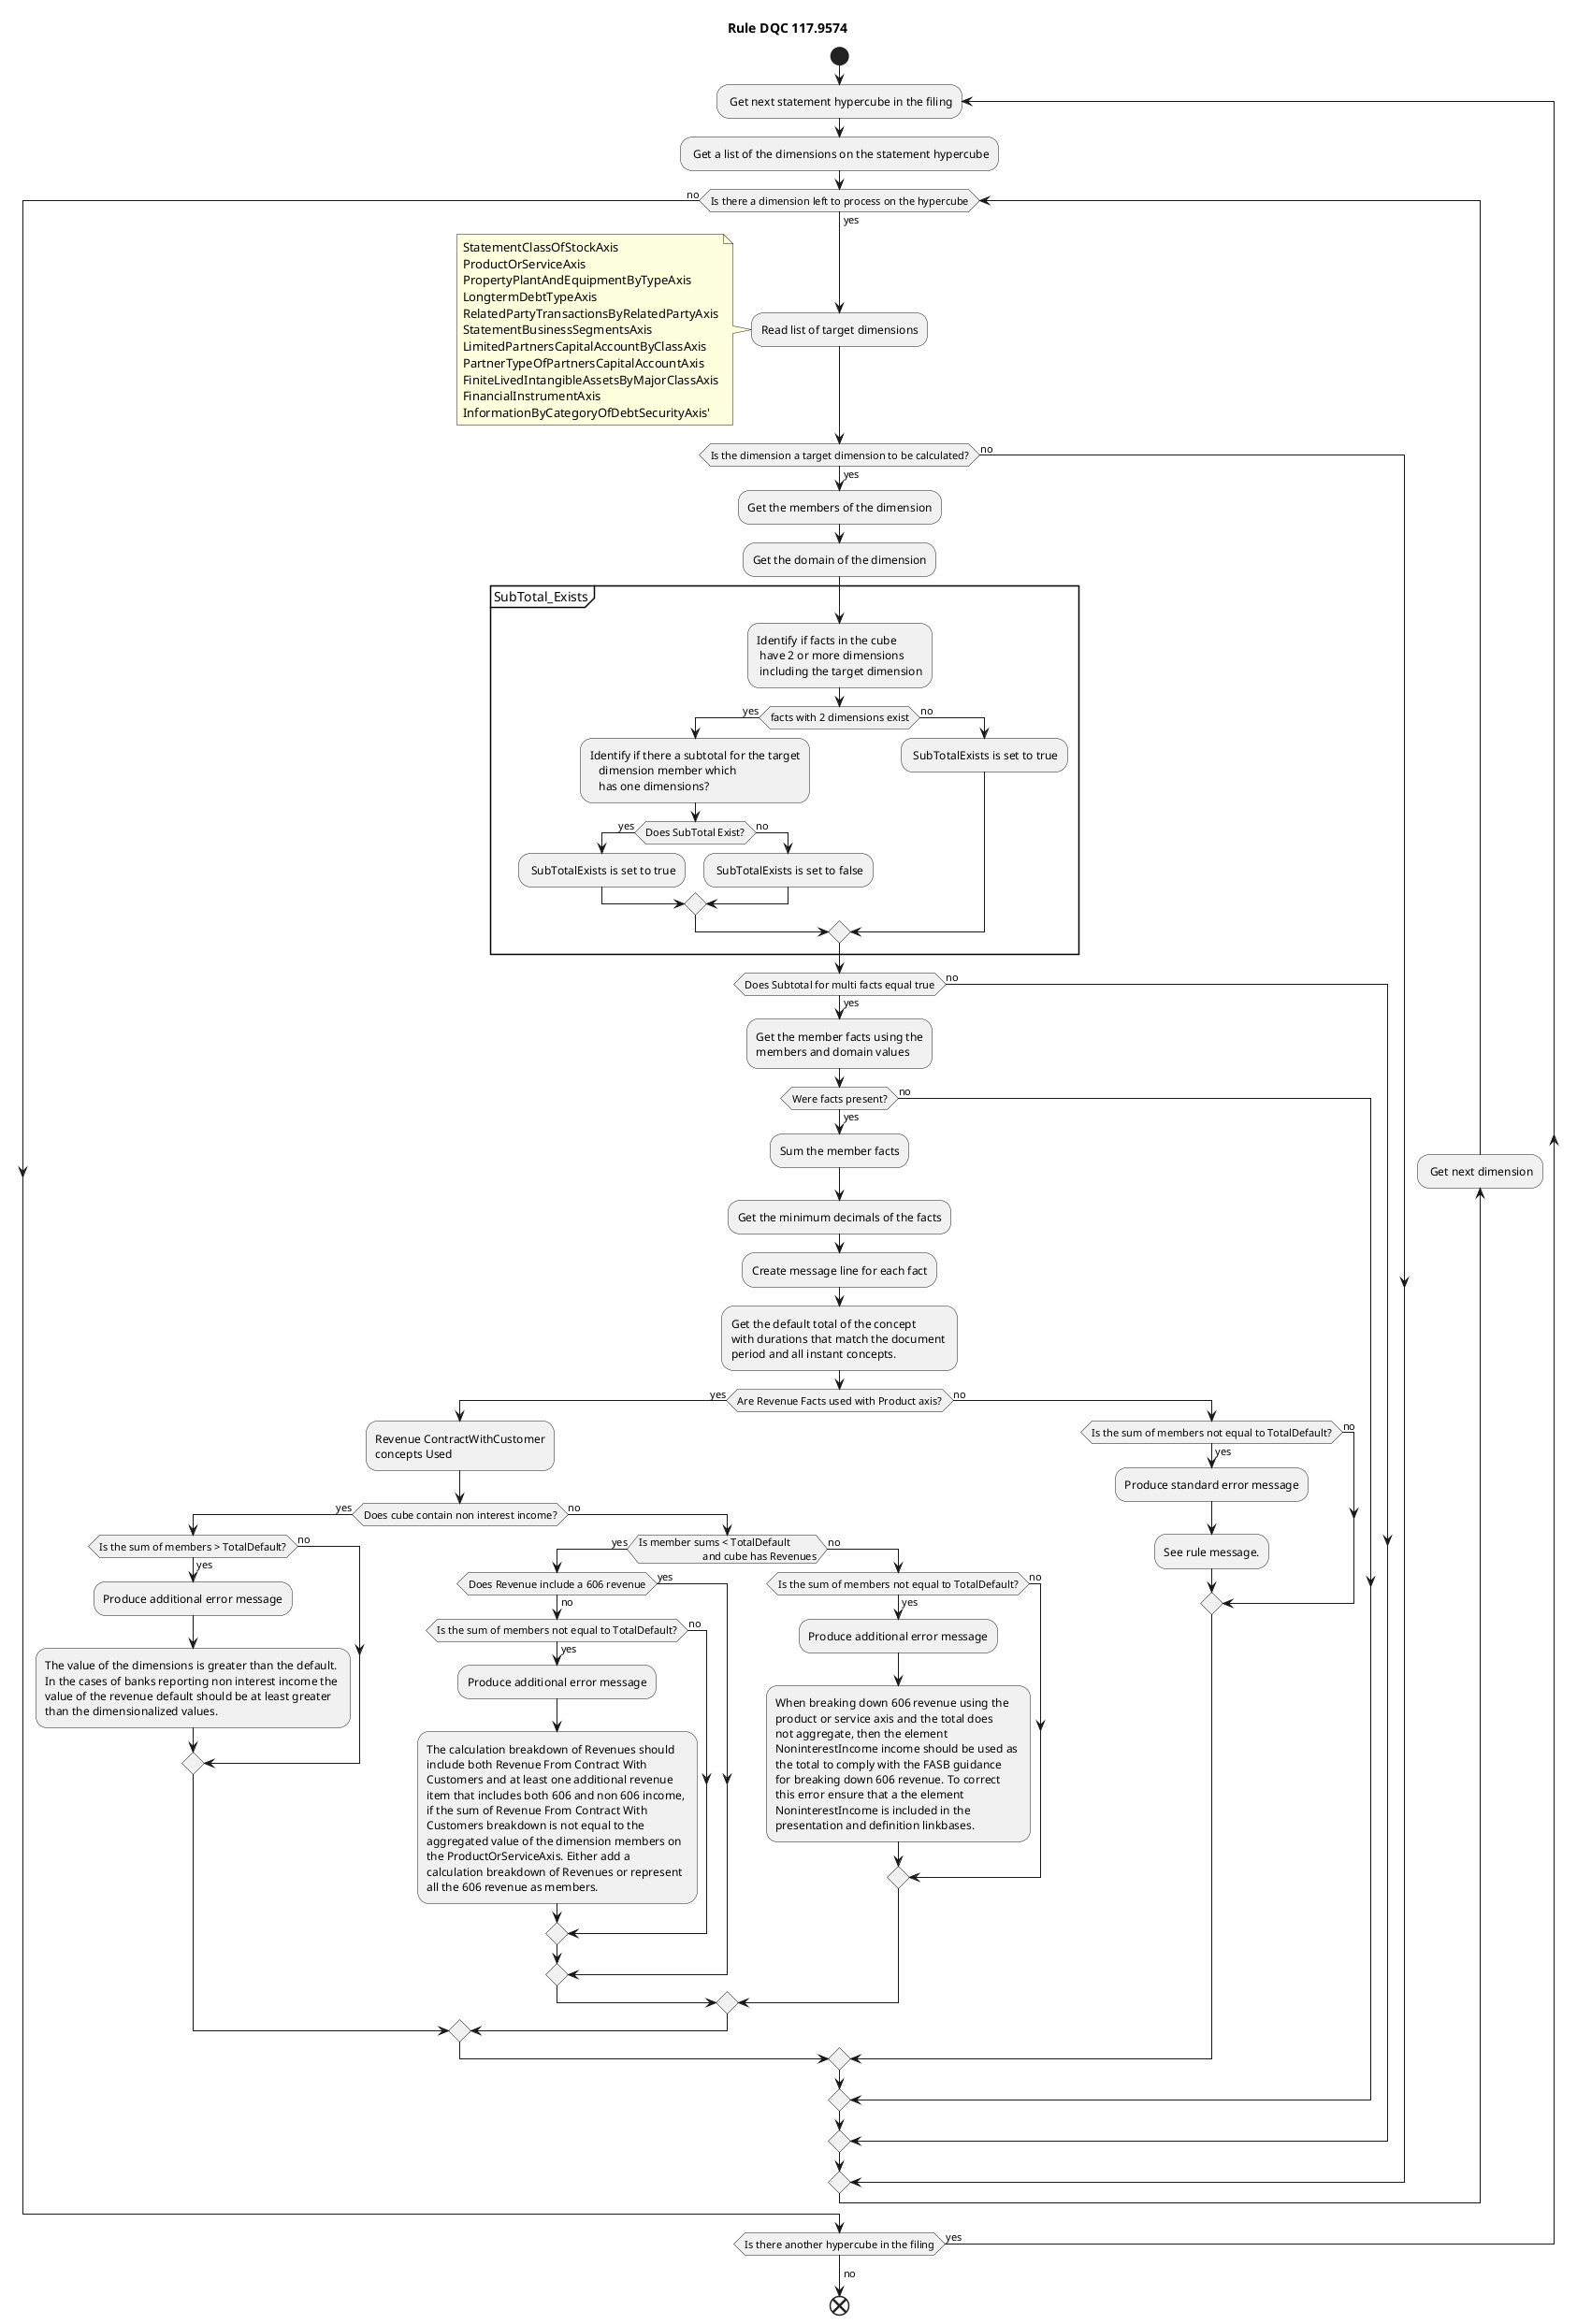 @startuml rule_0117_9574
title "Rule DQC 117.9574"
!pragma useVerticalIf on
start

repeat : Get next statement hypercube in the filing;
 
 : Get a list of the dimensions on the statement hypercube;
while (Is there a dimension left to process on the hypercube) is (yes)

    :Read list of target dimensions;
    note left
    StatementClassOfStockAxis
    ProductOrServiceAxis
    PropertyPlantAndEquipmentByTypeAxis
    LongtermDebtTypeAxis
    RelatedPartyTransactionsByRelatedPartyAxis
    StatementBusinessSegmentsAxis
    LimitedPartnersCapitalAccountByClassAxis
    PartnerTypeOfPartnersCapitalAccountAxis
    FiniteLivedIntangibleAssetsByMajorClassAxis
    FinancialInstrumentAxis
    InformationByCategoryOfDebtSecurityAxis'
    end note
 if (Is the dimension a target dimension to be calculated?) then (yes)
 
     :Get the members of the dimension;
     :Get the domain of the dimension;
     group SubTotal_Exists
     :Identify if facts in the cube
      have 2 or more dimensions 
      including the target dimension;
      if (facts with 2 dimensions exist) then (yes)
       
     :Identify if there a subtotal for the target 
        dimension member which 
        has one dimensions?;
            if (Does SubTotal Exist?) then (yes)
                : SubTotalExists is set to true;
            else (no)
                : SubTotalExists is set to false;
                endif
       else (no)
        : SubTotalExists is set to true;
    endif
    
    end group
     if (Does Subtotal for multi facts equal true) then (yes)
         
        
        :Get the member facts using the 
        members and domain values;
    
        
            if (Were facts present?) then (yes)
                :Sum the member facts;
                :Get the minimum decimals of the facts;
                :Create message line for each fact;
                :Get the default total of the concept
                with durations that match the document 
                period and all instant concepts.;
                if (Are Revenue Facts used with Product axis?) then (yes)
                :Revenue ContractWithCustomer 
                concepts Used;
                    if (Does cube contain non interest income?) then (yes)
                        if (Is the sum of members > TotalDefault?) then (yes)
                        :Produce additional error message;
                        :The value of the dimensions is greater than the default. 
                        In the cases of banks reporting non interest income the 
                        value of the revenue default should be at least greater 
                        than the dimensionalized values.;
                        else (no)
                            endif
                    else (no)
                        if (Is member sums < TotalDefault
                        and cube has Revenues) then (yes)
                            if (Does Revenue include a 606 revenue) then (no)
                                if (Is the sum of members not equal to TotalDefault?) then (yes)
                                :Produce additional error message;
                                :The calculation breakdown of Revenues should
                                include both Revenue From Contract With 
                                Customers and at least one additional revenue
                                item that includes both 606 and non 606 income, 
                                if the sum of Revenue From Contract With 
                                Customers breakdown is not equal to the 
                                aggregated value of the dimension members on 
                                the ProductOrServiceAxis. Either add a 
                                calculation breakdown of Revenues or represent 
                                all the 606 revenue as members.;
                                else (no)
                                    endif
                            else (yes)
                                
                                endif
                        else (no)
                                if (Is the sum of members not equal to TotalDefault?) then (yes)
                                        :Produce additional error message;
                                        :When breaking down 606 revenue using the 
                                        product or service axis and the total does
                                        not aggregate, then the element 
                                        NoninterestIncome income should be used as 
                                        the total to comply with the FASB guidance 
                                        for breaking down 606 revenue. To correct 
                                        this error ensure that a the element 
                                        NoninterestIncome is included in the 
                                        presentation and definition linkbases.;
                                else (no)
                                    endif
                            endif
                        endif
                else (no)
                    if (Is the sum of members not equal to TotalDefault?) then (yes)
                                        :Produce standard error message;
                                        :See rule message.;
                                else (no)
                                    endif
                    endif

             else (no)
            endif
        else (no)
            endif
     
 else (no)
    endif 
    backward: Get next dimension;
endwhile  (no)
    repeat while (Is there another hypercube in the filing) is (yes)
    ->no;
    
end

@enduml